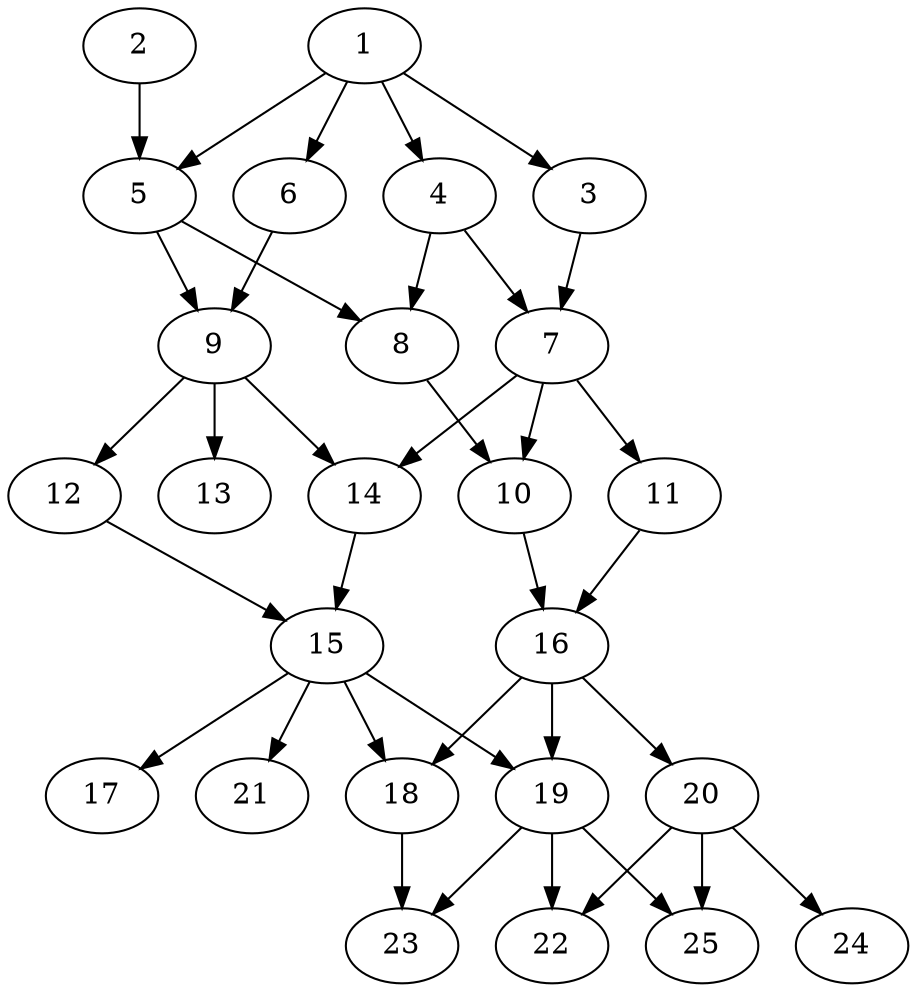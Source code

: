 // DAG automatically generated by daggen at Thu Oct  3 14:00:40 2019
// ./daggen --dot -n 25 --ccr 0.3 --fat 0.5 --regular 0.5 --density 0.6 --mindata 5242880 --maxdata 52428800 
digraph G {
  1 [size="84193280", alpha="0.15", expect_size="25257984"] 
  1 -> 3 [size ="25257984"]
  1 -> 4 [size ="25257984"]
  1 -> 5 [size ="25257984"]
  1 -> 6 [size ="25257984"]
  2 [size="55640747", alpha="0.05", expect_size="16692224"] 
  2 -> 5 [size ="16692224"]
  3 [size="105035093", alpha="0.13", expect_size="31510528"] 
  3 -> 7 [size ="31510528"]
  4 [size="99300693", alpha="0.13", expect_size="29790208"] 
  4 -> 7 [size ="29790208"]
  4 -> 8 [size ="29790208"]
  5 [size="100259840", alpha="0.07", expect_size="30077952"] 
  5 -> 8 [size ="30077952"]
  5 -> 9 [size ="30077952"]
  6 [size="30457173", alpha="0.04", expect_size="9137152"] 
  6 -> 9 [size ="9137152"]
  7 [size="54340267", alpha="0.13", expect_size="16302080"] 
  7 -> 10 [size ="16302080"]
  7 -> 11 [size ="16302080"]
  7 -> 14 [size ="16302080"]
  8 [size="113657173", alpha="0.11", expect_size="34097152"] 
  8 -> 10 [size ="34097152"]
  9 [size="138233173", alpha="0.17", expect_size="41469952"] 
  9 -> 12 [size ="41469952"]
  9 -> 13 [size ="41469952"]
  9 -> 14 [size ="41469952"]
  10 [size="126457173", alpha="0.13", expect_size="37937152"] 
  10 -> 16 [size ="37937152"]
  11 [size="75322027", alpha="0.14", expect_size="22596608"] 
  11 -> 16 [size ="22596608"]
  12 [size="35061760", alpha="0.00", expect_size="10518528"] 
  12 -> 15 [size ="10518528"]
  13 [size="75100160", alpha="0.20", expect_size="22530048"] 
  14 [size="19797333", alpha="0.20", expect_size="5939200"] 
  14 -> 15 [size ="5939200"]
  15 [size="125634560", alpha="0.13", expect_size="37690368"] 
  15 -> 17 [size ="37690368"]
  15 -> 18 [size ="37690368"]
  15 -> 19 [size ="37690368"]
  15 -> 21 [size ="37690368"]
  16 [size="27163307", alpha="0.02", expect_size="8148992"] 
  16 -> 18 [size ="8148992"]
  16 -> 19 [size ="8148992"]
  16 -> 20 [size ="8148992"]
  17 [size="58139307", alpha="0.05", expect_size="17441792"] 
  18 [size="158839467", alpha="0.04", expect_size="47651840"] 
  18 -> 23 [size ="47651840"]
  19 [size="87289173", alpha="0.18", expect_size="26186752"] 
  19 -> 22 [size ="26186752"]
  19 -> 23 [size ="26186752"]
  19 -> 25 [size ="26186752"]
  20 [size="61337600", alpha="0.13", expect_size="18401280"] 
  20 -> 22 [size ="18401280"]
  20 -> 24 [size ="18401280"]
  20 -> 25 [size ="18401280"]
  21 [size="165666133", alpha="0.16", expect_size="49699840"] 
  22 [size="119572480", alpha="0.05", expect_size="35871744"] 
  23 [size="121408853", alpha="0.04", expect_size="36422656"] 
  24 [size="117719040", alpha="0.14", expect_size="35315712"] 
  25 [size="114657280", alpha="0.15", expect_size="34397184"] 
}

